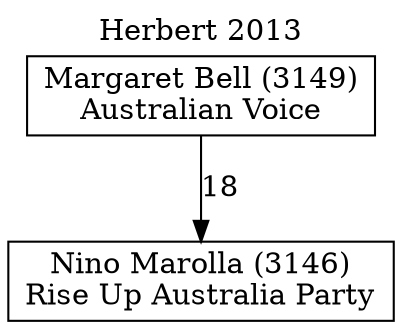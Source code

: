 // House preference flow
digraph "Nino Marolla (3146)_Herbert_2013" {
	graph [label="Herbert 2013" labelloc=t mclimit=10]
	node [shape=box]
	"Nino Marolla (3146)" [label="Nino Marolla (3146)
Rise Up Australia Party"]
	"Margaret Bell (3149)" [label="Margaret Bell (3149)
Australian Voice"]
	"Margaret Bell (3149)" -> "Nino Marolla (3146)" [label=18]
}
